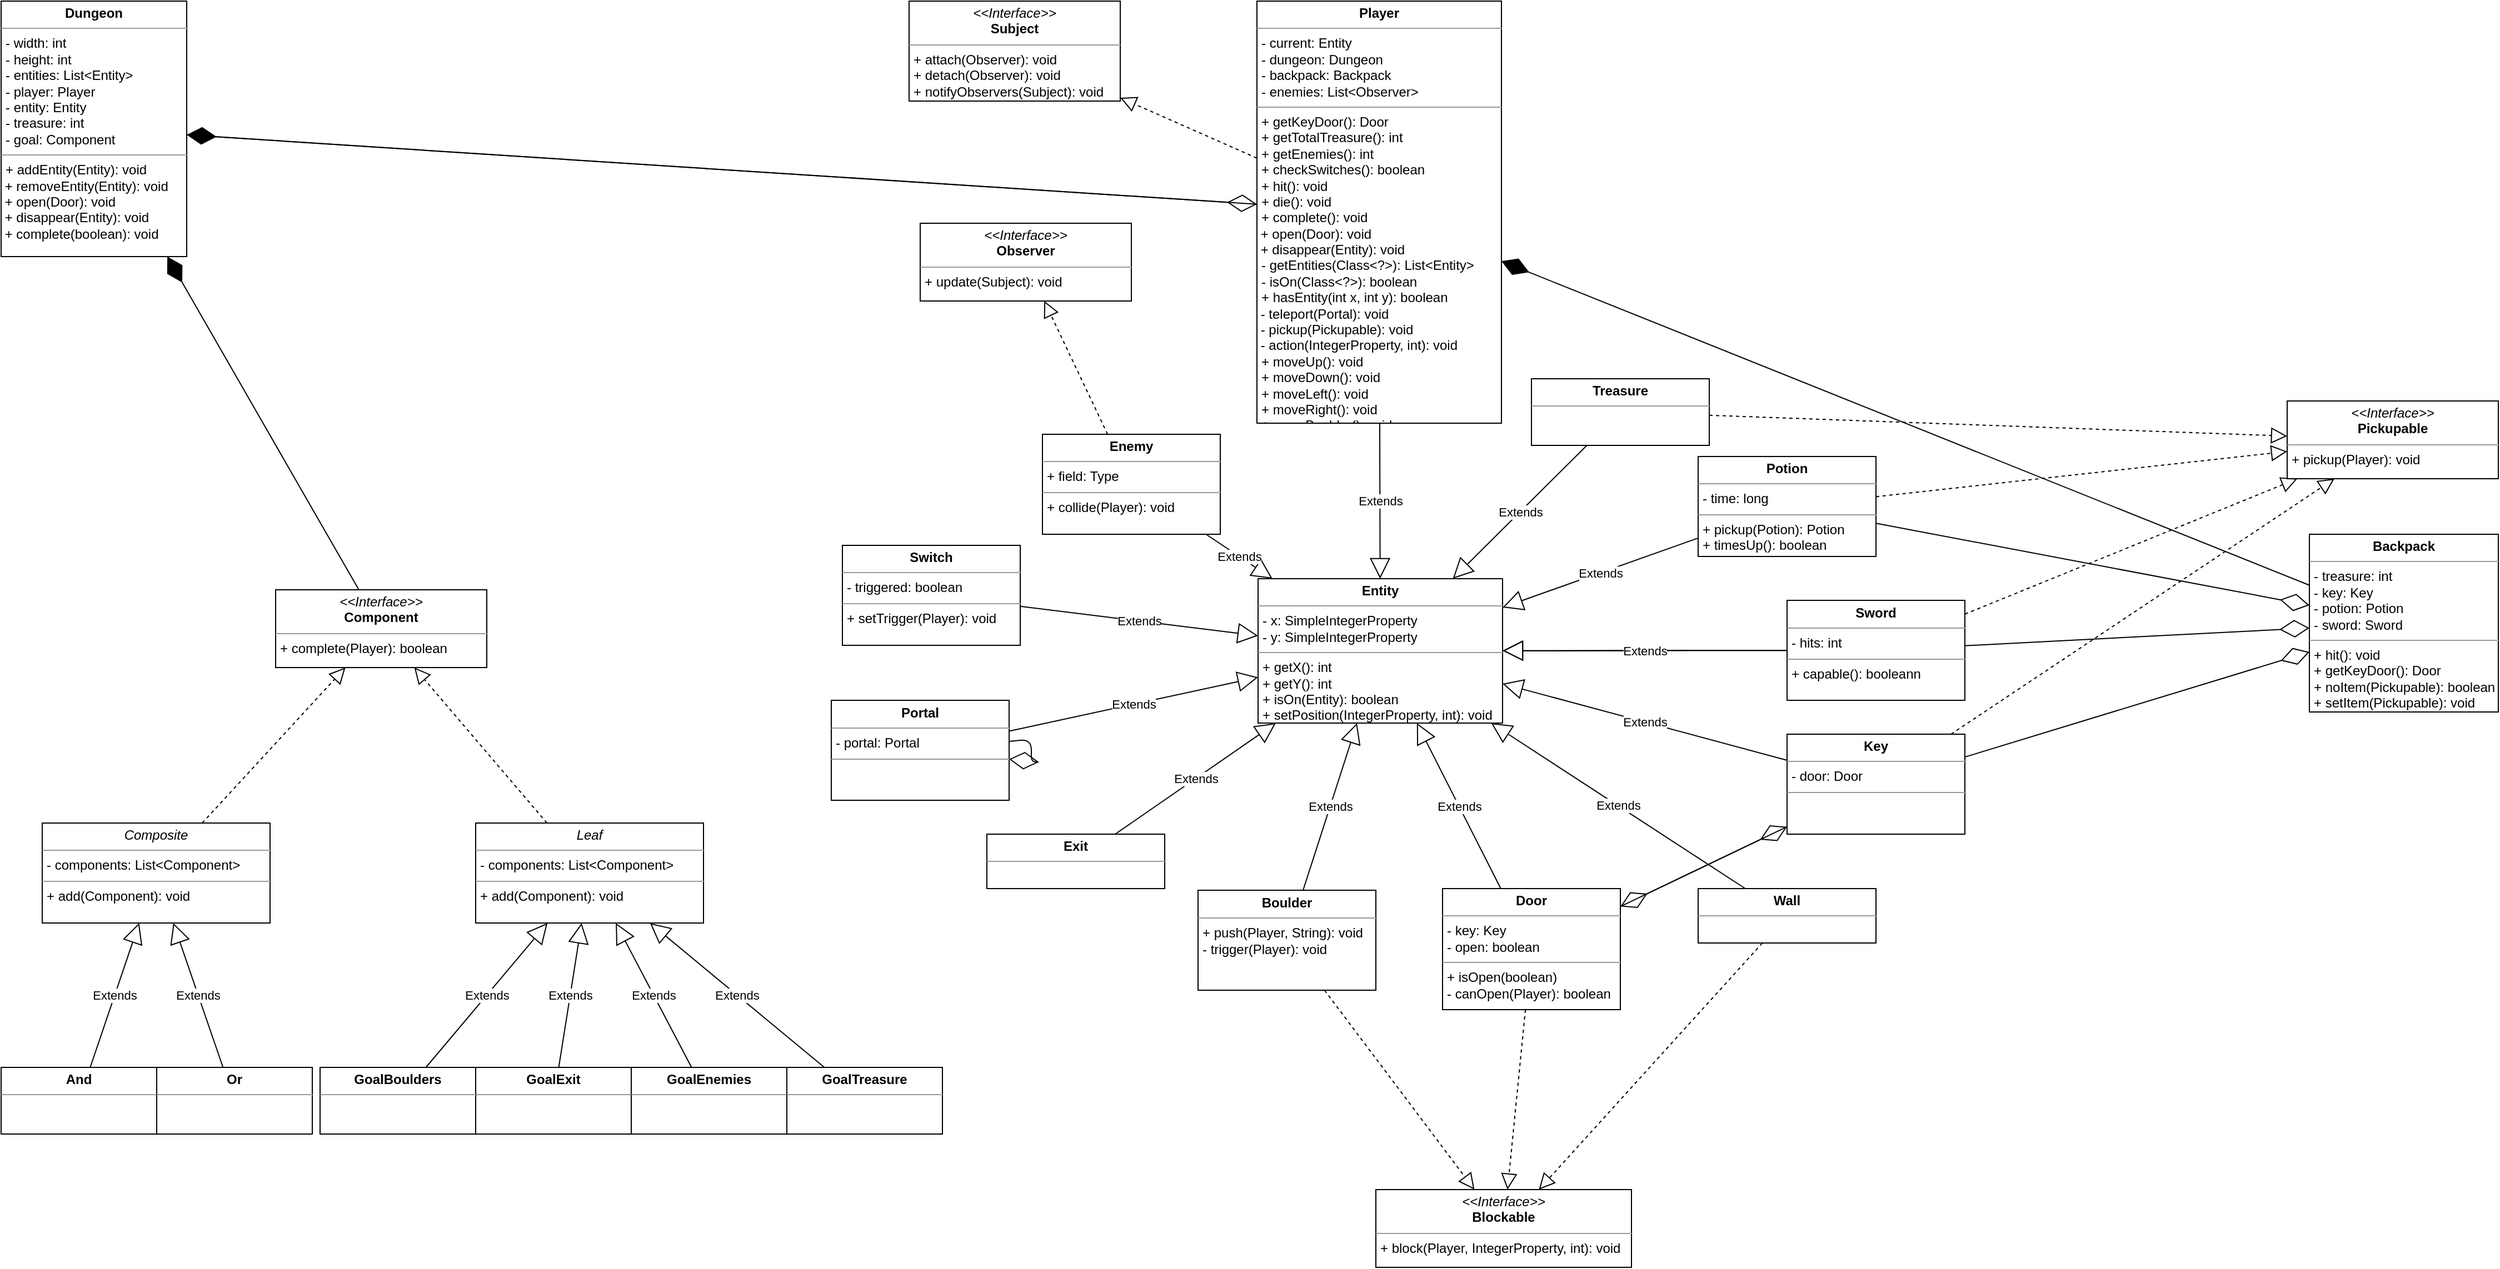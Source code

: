 <mxfile version="13.4.2" type="device"><diagram id="dGBNB9pzBKschyG0JTNg" name="Page-1"><mxGraphModel dx="3980" dy="2207" grid="1" gridSize="10" guides="1" tooltips="1" connect="1" arrows="1" fold="1" page="1" pageScale="1" pageWidth="827" pageHeight="1169" math="0" shadow="0"><root><mxCell id="0"/><mxCell id="1" parent="0"/><mxCell id="4qZmEuOJbKXyAYXRWjzW-1" value="&lt;p style=&quot;margin: 0px ; margin-top: 4px ; text-align: center&quot;&gt;&lt;b&gt;Player&lt;/b&gt;&lt;/p&gt;&lt;hr size=&quot;1&quot;&gt;&lt;p style=&quot;margin: 0px ; margin-left: 4px&quot;&gt;- current: Entity&lt;br&gt;&lt;/p&gt;&lt;p style=&quot;margin: 0px ; margin-left: 4px&quot;&gt;- dungeon: Dungeon&lt;/p&gt;&lt;p style=&quot;margin: 0px ; margin-left: 4px&quot;&gt;- backpack: Backpack&lt;/p&gt;&lt;p style=&quot;margin: 0px ; margin-left: 4px&quot;&gt;- enemies: List&amp;lt;Observer&amp;gt;&lt;/p&gt;&lt;hr size=&quot;1&quot;&gt;&lt;p style=&quot;margin: 0px ; margin-left: 4px&quot;&gt;+ getKeyDoor(): Door&lt;br&gt;&lt;/p&gt;&lt;p style=&quot;margin: 0px ; margin-left: 4px&quot;&gt;+ getTotalTreasure(): int&lt;/p&gt;&lt;p style=&quot;margin: 0px ; margin-left: 4px&quot;&gt;+ getEnemies(): int&lt;/p&gt;&lt;p style=&quot;margin: 0px ; margin-left: 4px&quot;&gt;+ checkSwitches(): boolean&lt;/p&gt;&lt;p style=&quot;margin: 0px ; margin-left: 4px&quot;&gt;+ hit(): void&lt;/p&gt;&lt;p style=&quot;margin: 0px ; margin-left: 4px&quot;&gt;+ die(): void&lt;br&gt;&lt;/p&gt;&lt;p style=&quot;margin: 0px ; margin-left: 4px&quot;&gt;+ complete(): void&lt;br&gt;&lt;/p&gt;&amp;nbsp;+ open(Door): void&lt;br&gt;&amp;nbsp;+ disappear(Entity): void&lt;br&gt;&lt;p style=&quot;margin: 0px ; margin-left: 4px&quot;&gt;- getEntities(Class&amp;lt;?&amp;gt;): List&amp;lt;Entity&amp;gt;&lt;/p&gt;&lt;p style=&quot;margin: 0px 0px 0px 4px&quot;&gt;- isOn(Class&amp;lt;?&amp;gt;): boolean&lt;/p&gt;&lt;p style=&quot;margin: 0px 0px 0px 4px&quot;&gt;+ hasEntity(int x, int y): boolean&lt;/p&gt;&amp;nbsp;- teleport(Portal): void&lt;br&gt;&amp;nbsp;- pickup(Pickupable): void&lt;br&gt;&lt;div&gt;&amp;nbsp;- action(IntegerProperty, int): void&lt;/div&gt;&lt;p style=&quot;margin: 0px ; margin-left: 4px&quot;&gt;+ moveUp(): void&lt;/p&gt;&lt;p style=&quot;margin: 0px ; margin-left: 4px&quot;&gt;+ moveDown(): void&lt;br&gt;&lt;/p&gt;&lt;p style=&quot;margin: 0px ; margin-left: 4px&quot;&gt;+ moveLeft(): void&lt;br&gt;&lt;/p&gt;&lt;p style=&quot;margin: 0px ; margin-left: 4px&quot;&gt;+ moveRight(): void&lt;br&gt;&lt;/p&gt;&lt;p style=&quot;margin: 0px ; margin-left: 4px&quot;&gt;+ moveBoulder(): void&lt;/p&gt;" style="verticalAlign=top;align=left;overflow=fill;fontSize=12;fontFamily=Helvetica;html=1;" parent="1" vertex="1"><mxGeometry x="303" width="220" height="380" as="geometry"/></mxCell><mxCell id="4qZmEuOJbKXyAYXRWjzW-6" value="&lt;p style=&quot;margin: 0px ; margin-top: 4px ; text-align: center&quot;&gt;&lt;i&gt;&amp;lt;&amp;lt;Interface&amp;gt;&amp;gt;&lt;/i&gt;&lt;br&gt;&lt;b&gt;Pickupable&lt;/b&gt;&lt;/p&gt;&lt;hr size=&quot;1&quot;&gt;&lt;p style=&quot;margin: 0px ; margin-left: 4px&quot;&gt;+ pickup(Player): void&lt;br&gt;&lt;/p&gt;" style="verticalAlign=top;align=left;overflow=fill;fontSize=12;fontFamily=Helvetica;html=1;" parent="1" vertex="1"><mxGeometry x="1230" y="360" width="190" height="70" as="geometry"/></mxCell><mxCell id="4qZmEuOJbKXyAYXRWjzW-15" value="&lt;p style=&quot;margin: 0px ; margin-top: 4px ; text-align: center&quot;&gt;&lt;b&gt;Entity&lt;/b&gt;&lt;/p&gt;&lt;hr size=&quot;1&quot;&gt;&lt;p style=&quot;margin: 0px ; margin-left: 4px&quot;&gt;- x: SimpleIntegerProperty&lt;/p&gt;&lt;p style=&quot;margin: 0px ; margin-left: 4px&quot;&gt;- y: SimpleIntegerProperty&lt;br&gt;&lt;/p&gt;&lt;hr size=&quot;1&quot;&gt;&lt;p style=&quot;margin: 0px 0px 0px 4px&quot;&gt;+ getX(): int&lt;/p&gt;&lt;p style=&quot;margin: 0px 0px 0px 4px&quot;&gt;+ getY(): int&lt;/p&gt;&lt;p style=&quot;margin: 0px ; margin-left: 4px&quot;&gt;+ isOn(Entity): boolean&lt;/p&gt;&lt;p style=&quot;margin: 0px ; margin-left: 4px&quot;&gt;+ setPosition(IntegerProperty, int): void&lt;br&gt;&lt;/p&gt;" style="verticalAlign=top;align=left;overflow=fill;fontSize=12;fontFamily=Helvetica;html=1;" parent="1" vertex="1"><mxGeometry x="304" y="520" width="220" height="130" as="geometry"/></mxCell><mxCell id="4qZmEuOJbKXyAYXRWjzW-17" value="&lt;p style=&quot;margin: 0px ; margin-top: 4px ; text-align: center&quot;&gt;&lt;b&gt;Wall&lt;/b&gt;&lt;/p&gt;&lt;hr size=&quot;1&quot;&gt;&lt;p style=&quot;margin: 0px ; margin-left: 4px&quot;&gt;&lt;br&gt;&lt;/p&gt;" style="verticalAlign=top;align=left;overflow=fill;fontSize=12;fontFamily=Helvetica;html=1;" parent="1" vertex="1"><mxGeometry x="700" y="799" width="160" height="49" as="geometry"/></mxCell><mxCell id="4qZmEuOJbKXyAYXRWjzW-18" value="&lt;p style=&quot;margin: 0px ; margin-top: 4px ; text-align: center&quot;&gt;&lt;b&gt;Dungeon&lt;/b&gt;&lt;/p&gt;&lt;hr size=&quot;1&quot;&gt;&lt;p style=&quot;margin: 0px ; margin-left: 4px&quot;&gt;- width: int&lt;/p&gt;&lt;p style=&quot;margin: 0px ; margin-left: 4px&quot;&gt;- height: int&lt;/p&gt;&lt;p style=&quot;margin: 0px ; margin-left: 4px&quot;&gt;- entities: List&amp;lt;Entity&amp;gt;&lt;/p&gt;&lt;p style=&quot;margin: 0px ; margin-left: 4px&quot;&gt;- player: Player&lt;/p&gt;&lt;p style=&quot;margin: 0px ; margin-left: 4px&quot;&gt;- entity: Entity&lt;br&gt;&lt;/p&gt;&lt;p style=&quot;margin: 0px ; margin-left: 4px&quot;&gt;- treasure: int&lt;/p&gt;&lt;p style=&quot;margin: 0px ; margin-left: 4px&quot;&gt;- goal: Component&lt;/p&gt;&lt;hr size=&quot;1&quot;&gt;&lt;p style=&quot;margin: 0px ; margin-left: 4px&quot;&gt;+ addEntity(Entity): void&lt;/p&gt;&amp;nbsp;+ removeEntity(Entity): void&lt;br&gt;&amp;nbsp;+ open(Door): void&lt;br&gt;&amp;nbsp;+ disappear(Entity): void&lt;br&gt;&amp;nbsp;+ complete(boolean): void" style="verticalAlign=top;align=left;overflow=fill;fontSize=12;fontFamily=Helvetica;html=1;" parent="1" vertex="1"><mxGeometry x="-827" width="167" height="230" as="geometry"/></mxCell><mxCell id="4qZmEuOJbKXyAYXRWjzW-19" value="Extends" style="endArrow=block;endSize=16;endFill=0;html=1;" parent="1" source="4qZmEuOJbKXyAYXRWjzW-17" target="4qZmEuOJbKXyAYXRWjzW-15" edge="1"><mxGeometry width="160" relative="1" as="geometry"><mxPoint x="380" y="220" as="sourcePoint"/><mxPoint x="540" y="220" as="targetPoint"/></mxGeometry></mxCell><mxCell id="4qZmEuOJbKXyAYXRWjzW-20" value="Extends" style="endArrow=block;endSize=16;endFill=0;html=1;" parent="1" source="4qZmEuOJbKXyAYXRWjzW-37" target="4qZmEuOJbKXyAYXRWjzW-15" edge="1"><mxGeometry width="160" relative="1" as="geometry"><mxPoint x="380" y="220" as="sourcePoint"/><mxPoint x="540" y="220" as="targetPoint"/></mxGeometry></mxCell><mxCell id="4qZmEuOJbKXyAYXRWjzW-22" value="" style="endArrow=diamondThin;endFill=1;endSize=24;html=1;" parent="1" source="4qZmEuOJbKXyAYXRWjzW-1" target="4qZmEuOJbKXyAYXRWjzW-18" edge="1"><mxGeometry width="160" relative="1" as="geometry"><mxPoint x="400" y="290" as="sourcePoint"/><mxPoint x="410" y="200" as="targetPoint"/></mxGeometry></mxCell><mxCell id="4qZmEuOJbKXyAYXRWjzW-23" value="" style="endArrow=diamondThin;endFill=0;endSize=24;html=1;" parent="1" source="4qZmEuOJbKXyAYXRWjzW-18" target="4qZmEuOJbKXyAYXRWjzW-1" edge="1"><mxGeometry width="160" relative="1" as="geometry"><mxPoint x="300" y="150" as="sourcePoint"/><mxPoint x="460" y="150" as="targetPoint"/></mxGeometry></mxCell><mxCell id="4qZmEuOJbKXyAYXRWjzW-24" value="&lt;p style=&quot;margin: 0px ; margin-top: 4px ; text-align: center&quot;&gt;&lt;b&gt;Exit&lt;/b&gt;&lt;/p&gt;&lt;hr size=&quot;1&quot;&gt;&lt;p style=&quot;margin: 0px ; margin-left: 4px&quot;&gt;&lt;br&gt;&lt;/p&gt;" style="verticalAlign=top;align=left;overflow=fill;fontSize=12;fontFamily=Helvetica;html=1;" parent="1" vertex="1"><mxGeometry x="60" y="750" width="160" height="49" as="geometry"/></mxCell><mxCell id="4qZmEuOJbKXyAYXRWjzW-25" value="&lt;p style=&quot;margin: 0px ; margin-top: 4px ; text-align: center&quot;&gt;&lt;b&gt;Treasure&lt;/b&gt;&lt;/p&gt;&lt;hr size=&quot;1&quot;&gt;&lt;p style=&quot;margin: 0px ; margin-left: 4px&quot;&gt;&lt;br&gt;&lt;/p&gt;" style="verticalAlign=top;align=left;overflow=fill;fontSize=12;fontFamily=Helvetica;html=1;" parent="1" vertex="1"><mxGeometry x="550" y="340" width="160" height="60" as="geometry"/></mxCell><mxCell id="4qZmEuOJbKXyAYXRWjzW-26" value="&lt;p style=&quot;margin: 0px ; margin-top: 4px ; text-align: center&quot;&gt;&lt;b&gt;Door&lt;/b&gt;&lt;/p&gt;&lt;hr size=&quot;1&quot;&gt;&lt;p style=&quot;margin: 0px ; margin-left: 4px&quot;&gt;- key: Key&lt;/p&gt;&lt;p style=&quot;margin: 0px ; margin-left: 4px&quot;&gt;- open: boolean&lt;/p&gt;&lt;hr size=&quot;1&quot;&gt;&lt;p style=&quot;margin: 0px ; margin-left: 4px&quot;&gt;+ isOpen(boolean)&lt;/p&gt;&lt;p style=&quot;margin: 0px ; margin-left: 4px&quot;&gt;- canOpen(Player): boolean&lt;/p&gt;" style="verticalAlign=top;align=left;overflow=fill;fontSize=12;fontFamily=Helvetica;html=1;" parent="1" vertex="1"><mxGeometry x="470" y="799" width="160" height="109" as="geometry"/></mxCell><mxCell id="4qZmEuOJbKXyAYXRWjzW-27" value="&lt;p style=&quot;margin: 0px ; margin-top: 4px ; text-align: center&quot;&gt;&lt;b&gt;Key&lt;/b&gt;&lt;/p&gt;&lt;hr size=&quot;1&quot;&gt;&lt;p style=&quot;margin: 0px ; margin-left: 4px&quot;&gt;- door: Door&lt;/p&gt;&lt;hr size=&quot;1&quot;&gt;&lt;p style=&quot;margin: 0px ; margin-left: 4px&quot;&gt;&lt;br&gt;&lt;/p&gt;" style="verticalAlign=top;align=left;overflow=fill;fontSize=12;fontFamily=Helvetica;html=1;" parent="1" vertex="1"><mxGeometry x="780" y="660" width="160" height="90" as="geometry"/></mxCell><mxCell id="4qZmEuOJbKXyAYXRWjzW-32" value="&lt;p style=&quot;margin: 0px ; margin-top: 4px ; text-align: center&quot;&gt;&lt;b&gt;Potion&lt;/b&gt;&lt;/p&gt;&lt;hr size=&quot;1&quot;&gt;&lt;p style=&quot;margin: 0px ; margin-left: 4px&quot;&gt;- time: long&lt;/p&gt;&lt;hr size=&quot;1&quot;&gt;&lt;p style=&quot;margin: 0px ; margin-left: 4px&quot;&gt;+ pickup(Potion): Potion&lt;/p&gt;&lt;p style=&quot;margin: 0px ; margin-left: 4px&quot;&gt;+ timesUp(): boolean&lt;/p&gt;" style="verticalAlign=top;align=left;overflow=fill;fontSize=12;fontFamily=Helvetica;html=1;" parent="1" vertex="1"><mxGeometry x="700" y="410" width="160" height="90" as="geometry"/></mxCell><mxCell id="4qZmEuOJbKXyAYXRWjzW-33" value="&lt;p style=&quot;margin: 0px ; margin-top: 4px ; text-align: center&quot;&gt;&lt;b&gt;Sword&lt;/b&gt;&lt;/p&gt;&lt;hr size=&quot;1&quot;&gt;&lt;p style=&quot;margin: 0px ; margin-left: 4px&quot;&gt;- hits: int&lt;/p&gt;&lt;hr size=&quot;1&quot;&gt;&lt;p style=&quot;margin: 0px ; margin-left: 4px&quot;&gt;+ capable(): booleann&lt;/p&gt;" style="verticalAlign=top;align=left;overflow=fill;fontSize=12;fontFamily=Helvetica;html=1;" parent="1" vertex="1"><mxGeometry x="780" y="539.5" width="160" height="90" as="geometry"/></mxCell><mxCell id="4qZmEuOJbKXyAYXRWjzW-34" value="&lt;p style=&quot;margin: 0px ; margin-top: 4px ; text-align: center&quot;&gt;&lt;b&gt;Enemy&lt;/b&gt;&lt;/p&gt;&lt;hr size=&quot;1&quot;&gt;&lt;p style=&quot;margin: 0px ; margin-left: 4px&quot;&gt;+ field: Type&lt;/p&gt;&lt;hr size=&quot;1&quot;&gt;&lt;p style=&quot;margin: 0px ; margin-left: 4px&quot;&gt;+ collide(Player): void&lt;/p&gt;" style="verticalAlign=top;align=left;overflow=fill;fontSize=12;fontFamily=Helvetica;html=1;" parent="1" vertex="1"><mxGeometry x="110" y="390" width="160" height="90" as="geometry"/></mxCell><mxCell id="4qZmEuOJbKXyAYXRWjzW-35" value="&lt;p style=&quot;margin: 0px ; margin-top: 4px ; text-align: center&quot;&gt;&lt;b&gt;Portal&lt;/b&gt;&lt;/p&gt;&lt;hr size=&quot;1&quot;&gt;&lt;p style=&quot;margin: 0px ; margin-left: 4px&quot;&gt;- portal: Portal&lt;/p&gt;&lt;hr size=&quot;1&quot;&gt;&lt;p style=&quot;margin: 0px ; margin-left: 4px&quot;&gt;&lt;br&gt;&lt;/p&gt;" style="verticalAlign=top;align=left;overflow=fill;fontSize=12;fontFamily=Helvetica;html=1;" parent="1" vertex="1"><mxGeometry x="-80" y="629.5" width="160" height="90" as="geometry"/></mxCell><mxCell id="4qZmEuOJbKXyAYXRWjzW-36" value="&lt;p style=&quot;margin: 0px ; margin-top: 4px ; text-align: center&quot;&gt;&lt;b&gt;Switch&lt;/b&gt;&lt;/p&gt;&lt;hr size=&quot;1&quot;&gt;&lt;p style=&quot;margin: 0px ; margin-left: 4px&quot;&gt;- triggered: boolean&lt;/p&gt;&lt;hr size=&quot;1&quot;&gt;&lt;p style=&quot;margin: 0px ; margin-left: 4px&quot;&gt;+ setTrigger(Player): void&lt;/p&gt;" style="verticalAlign=top;align=left;overflow=fill;fontSize=12;fontFamily=Helvetica;html=1;" parent="1" vertex="1"><mxGeometry x="-70" y="490" width="160" height="90" as="geometry"/></mxCell><mxCell id="4qZmEuOJbKXyAYXRWjzW-39" value="" style="endArrow=block;dashed=1;endFill=0;endSize=12;html=1;" parent="1" source="4qZmEuOJbKXyAYXRWjzW-27" target="4qZmEuOJbKXyAYXRWjzW-6" edge="1"><mxGeometry width="160" relative="1" as="geometry"><mxPoint x="1040" y="290" as="sourcePoint"/><mxPoint x="1200" y="290" as="targetPoint"/></mxGeometry></mxCell><mxCell id="4qZmEuOJbKXyAYXRWjzW-40" value="" style="endArrow=block;dashed=1;endFill=0;endSize=12;html=1;" parent="1" source="4qZmEuOJbKXyAYXRWjzW-33" target="4qZmEuOJbKXyAYXRWjzW-6" edge="1"><mxGeometry width="160" relative="1" as="geometry"><mxPoint x="1040" y="290" as="sourcePoint"/><mxPoint x="1200" y="290" as="targetPoint"/></mxGeometry></mxCell><mxCell id="4qZmEuOJbKXyAYXRWjzW-41" value="" style="endArrow=block;dashed=1;endFill=0;endSize=12;html=1;" parent="1" source="4qZmEuOJbKXyAYXRWjzW-25" target="4qZmEuOJbKXyAYXRWjzW-6" edge="1"><mxGeometry width="160" relative="1" as="geometry"><mxPoint x="1040" y="290" as="sourcePoint"/><mxPoint x="1200" y="290" as="targetPoint"/></mxGeometry></mxCell><mxCell id="4qZmEuOJbKXyAYXRWjzW-42" value="" style="endArrow=block;dashed=1;endFill=0;endSize=12;html=1;" parent="1" source="4qZmEuOJbKXyAYXRWjzW-32" target="4qZmEuOJbKXyAYXRWjzW-6" edge="1"><mxGeometry width="160" relative="1" as="geometry"><mxPoint x="1040" y="290" as="sourcePoint"/><mxPoint x="1200" y="290" as="targetPoint"/></mxGeometry></mxCell><mxCell id="4qZmEuOJbKXyAYXRWjzW-45" value="Extends" style="endArrow=block;endSize=16;endFill=0;html=1;" parent="1" source="4qZmEuOJbKXyAYXRWjzW-35" target="4qZmEuOJbKXyAYXRWjzW-15" edge="1"><mxGeometry width="160" relative="1" as="geometry"><mxPoint x="670" y="290" as="sourcePoint"/><mxPoint x="830" y="290" as="targetPoint"/></mxGeometry></mxCell><mxCell id="4qZmEuOJbKXyAYXRWjzW-46" value="Extends" style="endArrow=block;endSize=16;endFill=0;html=1;" parent="1" source="4qZmEuOJbKXyAYXRWjzW-34" target="4qZmEuOJbKXyAYXRWjzW-15" edge="1"><mxGeometry width="160" relative="1" as="geometry"><mxPoint x="670" y="290" as="sourcePoint"/><mxPoint x="830" y="290" as="targetPoint"/></mxGeometry></mxCell><mxCell id="4qZmEuOJbKXyAYXRWjzW-47" value="Extends" style="endArrow=block;endSize=16;endFill=0;html=1;" parent="1" source="4qZmEuOJbKXyAYXRWjzW-24" target="4qZmEuOJbKXyAYXRWjzW-15" edge="1"><mxGeometry width="160" relative="1" as="geometry"><mxPoint x="670" y="290" as="sourcePoint"/><mxPoint x="830" y="290" as="targetPoint"/></mxGeometry></mxCell><mxCell id="4qZmEuOJbKXyAYXRWjzW-49" value="Extends" style="endArrow=block;endSize=16;endFill=0;html=1;" parent="1" source="4qZmEuOJbKXyAYXRWjzW-26" target="4qZmEuOJbKXyAYXRWjzW-15" edge="1"><mxGeometry width="160" relative="1" as="geometry"><mxPoint x="670" y="290" as="sourcePoint"/><mxPoint x="830" y="290" as="targetPoint"/></mxGeometry></mxCell><mxCell id="4qZmEuOJbKXyAYXRWjzW-50" value="Extends" style="endArrow=block;endSize=16;endFill=0;html=1;" parent="1" source="4qZmEuOJbKXyAYXRWjzW-33" target="4qZmEuOJbKXyAYXRWjzW-15" edge="1"><mxGeometry width="160" relative="1" as="geometry"><mxPoint x="670" y="290" as="sourcePoint"/><mxPoint x="830" y="290" as="targetPoint"/></mxGeometry></mxCell><mxCell id="4qZmEuOJbKXyAYXRWjzW-51" value="Extends" style="endArrow=block;endSize=16;endFill=0;html=1;" parent="1" source="4qZmEuOJbKXyAYXRWjzW-36" target="4qZmEuOJbKXyAYXRWjzW-15" edge="1"><mxGeometry width="160" relative="1" as="geometry"><mxPoint x="670" y="290" as="sourcePoint"/><mxPoint x="830" y="290" as="targetPoint"/></mxGeometry></mxCell><mxCell id="4qZmEuOJbKXyAYXRWjzW-52" value="Extends" style="endArrow=block;endSize=16;endFill=0;html=1;" parent="1" source="4qZmEuOJbKXyAYXRWjzW-33" target="4qZmEuOJbKXyAYXRWjzW-15" edge="1"><mxGeometry width="160" relative="1" as="geometry"><mxPoint x="1090" y="480" as="sourcePoint"/><mxPoint x="1250" y="480" as="targetPoint"/></mxGeometry></mxCell><mxCell id="4qZmEuOJbKXyAYXRWjzW-53" value="Extends" style="endArrow=block;endSize=16;endFill=0;html=1;" parent="1" source="4qZmEuOJbKXyAYXRWjzW-25" target="4qZmEuOJbKXyAYXRWjzW-15" edge="1"><mxGeometry width="160" relative="1" as="geometry"><mxPoint x="1081" y="510" as="sourcePoint"/><mxPoint x="1241" y="510" as="targetPoint"/></mxGeometry></mxCell><mxCell id="4qZmEuOJbKXyAYXRWjzW-54" value="Extends" style="endArrow=block;endSize=16;endFill=0;html=1;" parent="1" source="4qZmEuOJbKXyAYXRWjzW-27" target="4qZmEuOJbKXyAYXRWjzW-15" edge="1"><mxGeometry width="160" relative="1" as="geometry"><mxPoint x="910" y="490" as="sourcePoint"/><mxPoint x="1070" y="490" as="targetPoint"/></mxGeometry></mxCell><mxCell id="4qZmEuOJbKXyAYXRWjzW-55" value="Extends" style="endArrow=block;endSize=16;endFill=0;html=1;" parent="1" source="4qZmEuOJbKXyAYXRWjzW-32" target="4qZmEuOJbKXyAYXRWjzW-15" edge="1"><mxGeometry width="160" relative="1" as="geometry"><mxPoint x="1010" y="490" as="sourcePoint"/><mxPoint x="1170" y="490" as="targetPoint"/></mxGeometry></mxCell><mxCell id="4qZmEuOJbKXyAYXRWjzW-37" value="&lt;p style=&quot;margin: 0px ; margin-top: 4px ; text-align: center&quot;&gt;&lt;b&gt;Boulder&lt;/b&gt;&lt;/p&gt;&lt;hr size=&quot;1&quot;&gt;&lt;p style=&quot;margin: 0px ; margin-left: 4px&quot;&gt;+ push(Player, String): void&lt;/p&gt;&lt;p style=&quot;margin: 0px ; margin-left: 4px&quot;&gt;- trigger(Player): void&lt;/p&gt;" style="verticalAlign=top;align=left;overflow=fill;fontSize=12;fontFamily=Helvetica;html=1;" parent="1" vertex="1"><mxGeometry x="250" y="800.5" width="160" height="90" as="geometry"/></mxCell><mxCell id="4qZmEuOJbKXyAYXRWjzW-56" value="Extends" style="endArrow=block;endSize=16;endFill=0;html=1;" parent="1" source="4qZmEuOJbKXyAYXRWjzW-1" target="4qZmEuOJbKXyAYXRWjzW-15" edge="1"><mxGeometry width="160" relative="1" as="geometry"><mxPoint x="474.794" y="270" as="sourcePoint"/><mxPoint x="1007.912" y="840.0" as="targetPoint"/></mxGeometry></mxCell><mxCell id="4qZmEuOJbKXyAYXRWjzW-62" value="&lt;p style=&quot;margin: 0px ; margin-top: 4px ; text-align: center&quot;&gt;&lt;i&gt;&amp;lt;&amp;lt;Interface&amp;gt;&amp;gt;&lt;/i&gt;&lt;br&gt;&lt;b&gt;Observer&lt;/b&gt;&lt;/p&gt;&lt;hr size=&quot;1&quot;&gt;&lt;p style=&quot;margin: 0px ; margin-left: 4px&quot;&gt;+ update(Subject): void&lt;br&gt;&lt;/p&gt;" style="verticalAlign=top;align=left;overflow=fill;fontSize=12;fontFamily=Helvetica;html=1;" parent="1" vertex="1"><mxGeometry y="200" width="190" height="70" as="geometry"/></mxCell><mxCell id="4qZmEuOJbKXyAYXRWjzW-63" value="&lt;p style=&quot;margin: 0px ; margin-top: 4px ; text-align: center&quot;&gt;&lt;i&gt;&amp;lt;&amp;lt;Interface&amp;gt;&amp;gt;&lt;/i&gt;&lt;br&gt;&lt;b&gt;Subject&lt;/b&gt;&lt;/p&gt;&lt;hr size=&quot;1&quot;&gt;&lt;p style=&quot;margin: 0px ; margin-left: 4px&quot;&gt;+ attach(Observer): void&lt;br&gt;&lt;/p&gt;&lt;p style=&quot;margin: 0px ; margin-left: 4px&quot;&gt;+ detach(Observer): void&lt;br&gt;&lt;/p&gt;&lt;p style=&quot;margin: 0px ; margin-left: 4px&quot;&gt;+ notifyObservers(Subject): void&lt;/p&gt;" style="verticalAlign=top;align=left;overflow=fill;fontSize=12;fontFamily=Helvetica;html=1;" parent="1" vertex="1"><mxGeometry x="-10" width="190" height="90" as="geometry"/></mxCell><mxCell id="4qZmEuOJbKXyAYXRWjzW-65" value="" style="endArrow=block;dashed=1;endFill=0;endSize=12;html=1;" parent="1" source="4qZmEuOJbKXyAYXRWjzW-34" target="4qZmEuOJbKXyAYXRWjzW-62" edge="1"><mxGeometry width="160" relative="1" as="geometry"><mxPoint x="360.0" y="768.134" as="sourcePoint"/><mxPoint x="260" y="870" as="targetPoint"/></mxGeometry></mxCell><mxCell id="4qZmEuOJbKXyAYXRWjzW-66" value="" style="endArrow=block;dashed=1;endFill=0;endSize=12;html=1;" parent="1" source="4qZmEuOJbKXyAYXRWjzW-1" target="4qZmEuOJbKXyAYXRWjzW-63" edge="1"><mxGeometry width="160" relative="1" as="geometry"><mxPoint x="370.0" y="778.134" as="sourcePoint"/><mxPoint x="210.0" y="804.403" as="targetPoint"/></mxGeometry></mxCell><mxCell id="_rM12HRmOFVxAwP59w3v-1" value="&lt;p style=&quot;margin: 0px ; margin-top: 4px ; text-align: center&quot;&gt;&lt;i&gt;&amp;lt;&amp;lt;Interface&amp;gt;&amp;gt;&lt;/i&gt;&lt;br&gt;&lt;b&gt;Blockable&lt;/b&gt;&lt;/p&gt;&lt;hr size=&quot;1&quot;&gt;&lt;p style=&quot;margin: 0px ; margin-left: 4px&quot;&gt;+ block(Player, IntegerProperty, int): void&lt;br&gt;&lt;/p&gt;" style="verticalAlign=top;align=left;overflow=fill;fontSize=12;fontFamily=Helvetica;html=1;" parent="1" vertex="1"><mxGeometry x="410" y="1070" width="230" height="70" as="geometry"/></mxCell><mxCell id="_rM12HRmOFVxAwP59w3v-2" value="" style="endArrow=block;dashed=1;endFill=0;endSize=12;html=1;" parent="1" source="4qZmEuOJbKXyAYXRWjzW-17" target="_rM12HRmOFVxAwP59w3v-1" edge="1"><mxGeometry width="160" relative="1" as="geometry"><mxPoint x="1240" y="1010" as="sourcePoint"/><mxPoint x="1400" y="1010" as="targetPoint"/></mxGeometry></mxCell><mxCell id="_rM12HRmOFVxAwP59w3v-3" value="" style="endArrow=block;dashed=1;endFill=0;endSize=12;html=1;" parent="1" source="4qZmEuOJbKXyAYXRWjzW-37" target="_rM12HRmOFVxAwP59w3v-1" edge="1"><mxGeometry width="160" relative="1" as="geometry"><mxPoint x="1240" y="1010" as="sourcePoint"/><mxPoint x="1400" y="1010" as="targetPoint"/></mxGeometry></mxCell><mxCell id="_rM12HRmOFVxAwP59w3v-4" value="" style="endArrow=block;dashed=1;endFill=0;endSize=12;html=1;" parent="1" source="4qZmEuOJbKXyAYXRWjzW-26" target="_rM12HRmOFVxAwP59w3v-1" edge="1"><mxGeometry width="160" relative="1" as="geometry"><mxPoint x="1240" y="1010" as="sourcePoint"/><mxPoint x="1400" y="1010" as="targetPoint"/></mxGeometry></mxCell><mxCell id="VdxL3E21UM0IVZi_95-D-1" value="" style="endArrow=diamondThin;endFill=0;endSize=24;html=1;" parent="1" source="4qZmEuOJbKXyAYXRWjzW-27" target="4qZmEuOJbKXyAYXRWjzW-26" edge="1"><mxGeometry width="160" relative="1" as="geometry"><mxPoint x="1160" y="890" as="sourcePoint"/><mxPoint x="1320" y="890" as="targetPoint"/></mxGeometry></mxCell><mxCell id="VdxL3E21UM0IVZi_95-D-2" value="" style="endArrow=diamondThin;endFill=0;endSize=24;html=1;" parent="1" source="4qZmEuOJbKXyAYXRWjzW-26" target="4qZmEuOJbKXyAYXRWjzW-27" edge="1"><mxGeometry width="160" relative="1" as="geometry"><mxPoint x="1160" y="890" as="sourcePoint"/><mxPoint x="1320" y="890" as="targetPoint"/></mxGeometry></mxCell><mxCell id="VdxL3E21UM0IVZi_95-D-3" value="" style="endArrow=diamondThin;endFill=0;endSize=24;html=1;" parent="1" source="4qZmEuOJbKXyAYXRWjzW-35" target="4qZmEuOJbKXyAYXRWjzW-35" edge="1"><mxGeometry width="160" relative="1" as="geometry"><mxPoint x="1040" y="980" as="sourcePoint"/><mxPoint x="1200" y="980" as="targetPoint"/></mxGeometry></mxCell><mxCell id="9vTCtSEXBDnw1rzIaKb8-1" value="&lt;p style=&quot;margin: 0px ; margin-top: 4px ; text-align: center&quot;&gt;&lt;i&gt;&amp;lt;&amp;lt;Interface&amp;gt;&amp;gt;&lt;/i&gt;&lt;br&gt;&lt;b&gt;Component&lt;/b&gt;&lt;/p&gt;&lt;hr size=&quot;1&quot;&gt;&lt;p style=&quot;margin: 0px ; margin-left: 4px&quot;&gt;+ complete(Player): boolean&lt;/p&gt;" style="verticalAlign=top;align=left;overflow=fill;fontSize=12;fontFamily=Helvetica;html=1;" vertex="1" parent="1"><mxGeometry x="-580" y="530" width="190" height="70" as="geometry"/></mxCell><mxCell id="9vTCtSEXBDnw1rzIaKb8-3" value="&lt;p style=&quot;margin: 0px ; margin-top: 4px ; text-align: center&quot;&gt;&lt;b&gt;And&lt;/b&gt;&lt;/p&gt;&lt;hr size=&quot;1&quot;&gt;&lt;div style=&quot;height: 2px&quot;&gt;&lt;/div&gt;" style="verticalAlign=top;align=left;overflow=fill;fontSize=12;fontFamily=Helvetica;html=1;" vertex="1" parent="1"><mxGeometry x="-827" y="960" width="140" height="60" as="geometry"/></mxCell><mxCell id="9vTCtSEXBDnw1rzIaKb8-4" value="" style="endArrow=block;dashed=1;endFill=0;endSize=12;html=1;" edge="1" parent="1" source="9vTCtSEXBDnw1rzIaKb8-6" target="9vTCtSEXBDnw1rzIaKb8-1"><mxGeometry width="160" relative="1" as="geometry"><mxPoint x="110" y="600" as="sourcePoint"/><mxPoint x="330" y="840" as="targetPoint"/></mxGeometry></mxCell><mxCell id="9vTCtSEXBDnw1rzIaKb8-6" value="&lt;p style=&quot;margin: 0px ; margin-top: 4px ; text-align: center&quot;&gt;&lt;i&gt;Composite&lt;/i&gt;&lt;/p&gt;&lt;hr size=&quot;1&quot;&gt;&lt;p style=&quot;margin: 0px ; margin-left: 4px&quot;&gt;- components: List&amp;lt;Component&amp;gt;&lt;/p&gt;&lt;hr size=&quot;1&quot;&gt;&lt;p style=&quot;margin: 0px ; margin-left: 4px&quot;&gt;+ add(Component): void&lt;/p&gt;" style="verticalAlign=top;align=left;overflow=fill;fontSize=12;fontFamily=Helvetica;html=1;" vertex="1" parent="1"><mxGeometry x="-790" y="740" width="205" height="90" as="geometry"/></mxCell><mxCell id="9vTCtSEXBDnw1rzIaKb8-7" value="" style="endArrow=block;dashed=1;endFill=0;endSize=12;html=1;" edge="1" parent="1" source="9vTCtSEXBDnw1rzIaKb8-12" target="9vTCtSEXBDnw1rzIaKb8-1"><mxGeometry width="160" relative="1" as="geometry"><mxPoint x="170" y="650" as="sourcePoint"/><mxPoint x="330" y="650" as="targetPoint"/></mxGeometry></mxCell><mxCell id="9vTCtSEXBDnw1rzIaKb8-8" value="&lt;p style=&quot;margin: 0px ; margin-top: 4px ; text-align: center&quot;&gt;&lt;b&gt;Or&lt;/b&gt;&lt;/p&gt;&lt;hr size=&quot;1&quot;&gt;&lt;div style=&quot;height: 2px&quot;&gt;&lt;/div&gt;" style="verticalAlign=top;align=left;overflow=fill;fontSize=12;fontFamily=Helvetica;html=1;" vertex="1" parent="1"><mxGeometry x="-687" y="960" width="140" height="60" as="geometry"/></mxCell><mxCell id="9vTCtSEXBDnw1rzIaKb8-10" value="Extends" style="endArrow=block;endSize=16;endFill=0;html=1;" edge="1" parent="1" source="9vTCtSEXBDnw1rzIaKb8-3" target="9vTCtSEXBDnw1rzIaKb8-6"><mxGeometry width="160" relative="1" as="geometry"><mxPoint x="-510" y="650" as="sourcePoint"/><mxPoint x="-350" y="650" as="targetPoint"/></mxGeometry></mxCell><mxCell id="9vTCtSEXBDnw1rzIaKb8-11" value="Extends" style="endArrow=block;endSize=16;endFill=0;html=1;" edge="1" parent="1" source="9vTCtSEXBDnw1rzIaKb8-8" target="9vTCtSEXBDnw1rzIaKb8-6"><mxGeometry width="160" relative="1" as="geometry"><mxPoint x="-550" y="670" as="sourcePoint"/><mxPoint x="-390" y="670" as="targetPoint"/></mxGeometry></mxCell><mxCell id="9vTCtSEXBDnw1rzIaKb8-12" value="&lt;p style=&quot;margin: 0px ; margin-top: 4px ; text-align: center&quot;&gt;&lt;i&gt;Leaf&lt;/i&gt;&lt;/p&gt;&lt;hr size=&quot;1&quot;&gt;&lt;p style=&quot;margin: 0px ; margin-left: 4px&quot;&gt;- components: List&amp;lt;Component&amp;gt;&lt;/p&gt;&lt;hr size=&quot;1&quot;&gt;&lt;p style=&quot;margin: 0px ; margin-left: 4px&quot;&gt;+ add(Component): void&lt;/p&gt;" style="verticalAlign=top;align=left;overflow=fill;fontSize=12;fontFamily=Helvetica;html=1;" vertex="1" parent="1"><mxGeometry x="-400" y="740" width="205" height="90" as="geometry"/></mxCell><mxCell id="9vTCtSEXBDnw1rzIaKb8-13" value="&lt;p style=&quot;margin: 0px ; margin-top: 4px ; text-align: center&quot;&gt;&lt;b&gt;GoalExit&lt;/b&gt;&lt;/p&gt;&lt;hr size=&quot;1&quot;&gt;&lt;div style=&quot;height: 2px&quot;&gt;&lt;/div&gt;" style="verticalAlign=top;align=left;overflow=fill;fontSize=12;fontFamily=Helvetica;html=1;" vertex="1" parent="1"><mxGeometry x="-400" y="960" width="140" height="60" as="geometry"/></mxCell><mxCell id="9vTCtSEXBDnw1rzIaKb8-14" value="&lt;p style=&quot;margin: 0px ; margin-top: 4px ; text-align: center&quot;&gt;&lt;b&gt;GoalBoulders&lt;/b&gt;&lt;/p&gt;&lt;hr size=&quot;1&quot;&gt;&lt;div style=&quot;height: 2px&quot;&gt;&lt;/div&gt;" style="verticalAlign=top;align=left;overflow=fill;fontSize=12;fontFamily=Helvetica;html=1;" vertex="1" parent="1"><mxGeometry x="-540" y="960" width="140" height="60" as="geometry"/></mxCell><mxCell id="9vTCtSEXBDnw1rzIaKb8-15" value="&lt;p style=&quot;margin: 0px ; margin-top: 4px ; text-align: center&quot;&gt;&lt;b&gt;GoalEnemies&lt;/b&gt;&lt;/p&gt;&lt;hr size=&quot;1&quot;&gt;&lt;div style=&quot;height: 2px&quot;&gt;&lt;/div&gt;" style="verticalAlign=top;align=left;overflow=fill;fontSize=12;fontFamily=Helvetica;html=1;" vertex="1" parent="1"><mxGeometry x="-260" y="960" width="140" height="60" as="geometry"/></mxCell><mxCell id="9vTCtSEXBDnw1rzIaKb8-16" value="&lt;p style=&quot;margin: 0px ; margin-top: 4px ; text-align: center&quot;&gt;&lt;b&gt;GoalTreasure&lt;/b&gt;&lt;br&gt;&lt;/p&gt;&lt;hr size=&quot;1&quot;&gt;&lt;div style=&quot;height: 2px&quot;&gt;&lt;/div&gt;" style="verticalAlign=top;align=left;overflow=fill;fontSize=12;fontFamily=Helvetica;html=1;" vertex="1" parent="1"><mxGeometry x="-120" y="960" width="140" height="60" as="geometry"/></mxCell><mxCell id="9vTCtSEXBDnw1rzIaKb8-17" value="Extends" style="endArrow=block;endSize=16;endFill=0;html=1;" edge="1" parent="1" source="9vTCtSEXBDnw1rzIaKb8-16" target="9vTCtSEXBDnw1rzIaKb8-12"><mxGeometry width="160" relative="1" as="geometry"><mxPoint x="-620.244" y="970.0" as="sourcePoint"/><mxPoint x="-677.634" y="840.0" as="targetPoint"/></mxGeometry></mxCell><mxCell id="9vTCtSEXBDnw1rzIaKb8-18" value="Extends" style="endArrow=block;endSize=16;endFill=0;html=1;" edge="1" parent="1" source="9vTCtSEXBDnw1rzIaKb8-14" target="9vTCtSEXBDnw1rzIaKb8-12"><mxGeometry width="160" relative="1" as="geometry"><mxPoint x="-610.244" y="980.0" as="sourcePoint"/><mxPoint x="-667.634" y="850.0" as="targetPoint"/></mxGeometry></mxCell><mxCell id="9vTCtSEXBDnw1rzIaKb8-19" value="Extends" style="endArrow=block;endSize=16;endFill=0;html=1;" edge="1" parent="1" source="9vTCtSEXBDnw1rzIaKb8-13" target="9vTCtSEXBDnw1rzIaKb8-12"><mxGeometry width="160" relative="1" as="geometry"><mxPoint x="-600.244" y="990.0" as="sourcePoint"/><mxPoint x="-657.634" y="860.0" as="targetPoint"/></mxGeometry></mxCell><mxCell id="9vTCtSEXBDnw1rzIaKb8-20" value="Extends" style="endArrow=block;endSize=16;endFill=0;html=1;" edge="1" parent="1" source="9vTCtSEXBDnw1rzIaKb8-15" target="9vTCtSEXBDnw1rzIaKb8-12"><mxGeometry width="160" relative="1" as="geometry"><mxPoint x="-590.244" y="1000.0" as="sourcePoint"/><mxPoint x="-647.634" y="870.0" as="targetPoint"/></mxGeometry></mxCell><mxCell id="9vTCtSEXBDnw1rzIaKb8-21" value="&lt;p style=&quot;margin: 0px ; margin-top: 4px ; text-align: center&quot;&gt;&lt;b&gt;Backpack&lt;/b&gt;&lt;/p&gt;&lt;hr size=&quot;1&quot;&gt;&lt;p style=&quot;margin: 0px ; margin-left: 4px&quot;&gt;- treasure: int&lt;/p&gt;&lt;p style=&quot;margin: 0px ; margin-left: 4px&quot;&gt;- key: Key&lt;/p&gt;&lt;p style=&quot;margin: 0px ; margin-left: 4px&quot;&gt;- potion: Potion&lt;/p&gt;&lt;p style=&quot;margin: 0px ; margin-left: 4px&quot;&gt;- sword: Sword&lt;/p&gt;&lt;hr size=&quot;1&quot;&gt;&lt;p style=&quot;margin: 0px ; margin-left: 4px&quot;&gt;+ hit(): void&lt;/p&gt;&lt;p style=&quot;margin: 0px ; margin-left: 4px&quot;&gt;+ getKeyDoor(): Door&lt;/p&gt;&lt;p style=&quot;margin: 0px ; margin-left: 4px&quot;&gt;+ noItem(Pickupable): boolean&lt;/p&gt;&lt;p style=&quot;margin: 0px ; margin-left: 4px&quot;&gt;+ setItem(Pickupable): void&lt;/p&gt;" style="verticalAlign=top;align=left;overflow=fill;fontSize=12;fontFamily=Helvetica;html=1;" vertex="1" parent="1"><mxGeometry x="1250" y="480" width="170" height="160" as="geometry"/></mxCell><mxCell id="9vTCtSEXBDnw1rzIaKb8-24" value="" style="endArrow=diamondThin;endFill=1;endSize=24;html=1;" edge="1" parent="1" source="9vTCtSEXBDnw1rzIaKb8-21" target="4qZmEuOJbKXyAYXRWjzW-1"><mxGeometry width="160" relative="1" as="geometry"><mxPoint x="390" y="540" as="sourcePoint"/><mxPoint x="550" y="540" as="targetPoint"/></mxGeometry></mxCell><mxCell id="9vTCtSEXBDnw1rzIaKb8-25" value="" style="endArrow=diamondThin;endFill=0;endSize=24;html=1;" edge="1" parent="1" source="4qZmEuOJbKXyAYXRWjzW-27" target="9vTCtSEXBDnw1rzIaKb8-21"><mxGeometry width="160" relative="1" as="geometry"><mxPoint x="1060" y="520" as="sourcePoint"/><mxPoint x="1220" y="520" as="targetPoint"/></mxGeometry></mxCell><mxCell id="9vTCtSEXBDnw1rzIaKb8-26" value="" style="endArrow=diamondThin;endFill=0;endSize=24;html=1;" edge="1" parent="1" source="4qZmEuOJbKXyAYXRWjzW-33" target="9vTCtSEXBDnw1rzIaKb8-21"><mxGeometry width="160" relative="1" as="geometry"><mxPoint x="1060" y="520" as="sourcePoint"/><mxPoint x="1220" y="520" as="targetPoint"/></mxGeometry></mxCell><mxCell id="9vTCtSEXBDnw1rzIaKb8-27" value="" style="endArrow=diamondThin;endFill=0;endSize=24;html=1;" edge="1" parent="1" source="4qZmEuOJbKXyAYXRWjzW-32" target="9vTCtSEXBDnw1rzIaKb8-21"><mxGeometry width="160" relative="1" as="geometry"><mxPoint x="1060" y="520" as="sourcePoint"/><mxPoint x="1220" y="520" as="targetPoint"/></mxGeometry></mxCell><mxCell id="9vTCtSEXBDnw1rzIaKb8-29" value="" style="endArrow=diamondThin;endFill=1;endSize=24;html=1;" edge="1" parent="1" source="9vTCtSEXBDnw1rzIaKb8-1" target="4qZmEuOJbKXyAYXRWjzW-18"><mxGeometry width="160" relative="1" as="geometry"><mxPoint x="-60" y="360" as="sourcePoint"/><mxPoint x="100" y="360" as="targetPoint"/></mxGeometry></mxCell></root></mxGraphModel></diagram></mxfile>